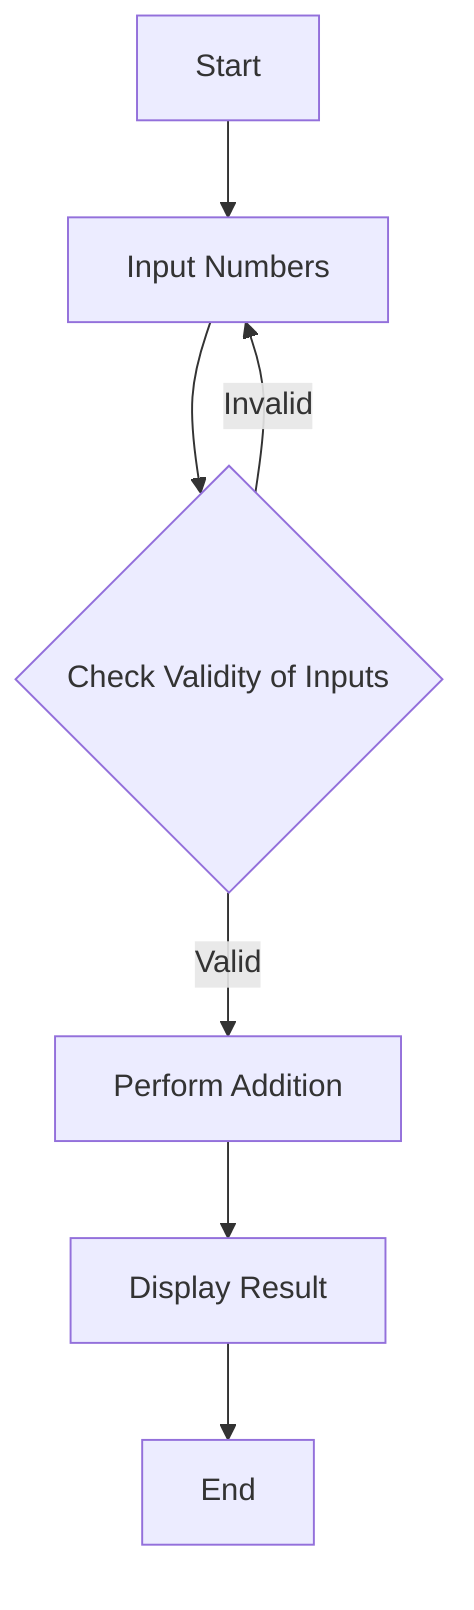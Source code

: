 flowchart TD
    A[Start] --> B[Input Numbers]
    B --> C{Check Validity of Inputs}
    C -->|Valid| D[Perform Addition]
    C -->|Invalid| B
    D --> E[Display Result]
    E --> F[End]